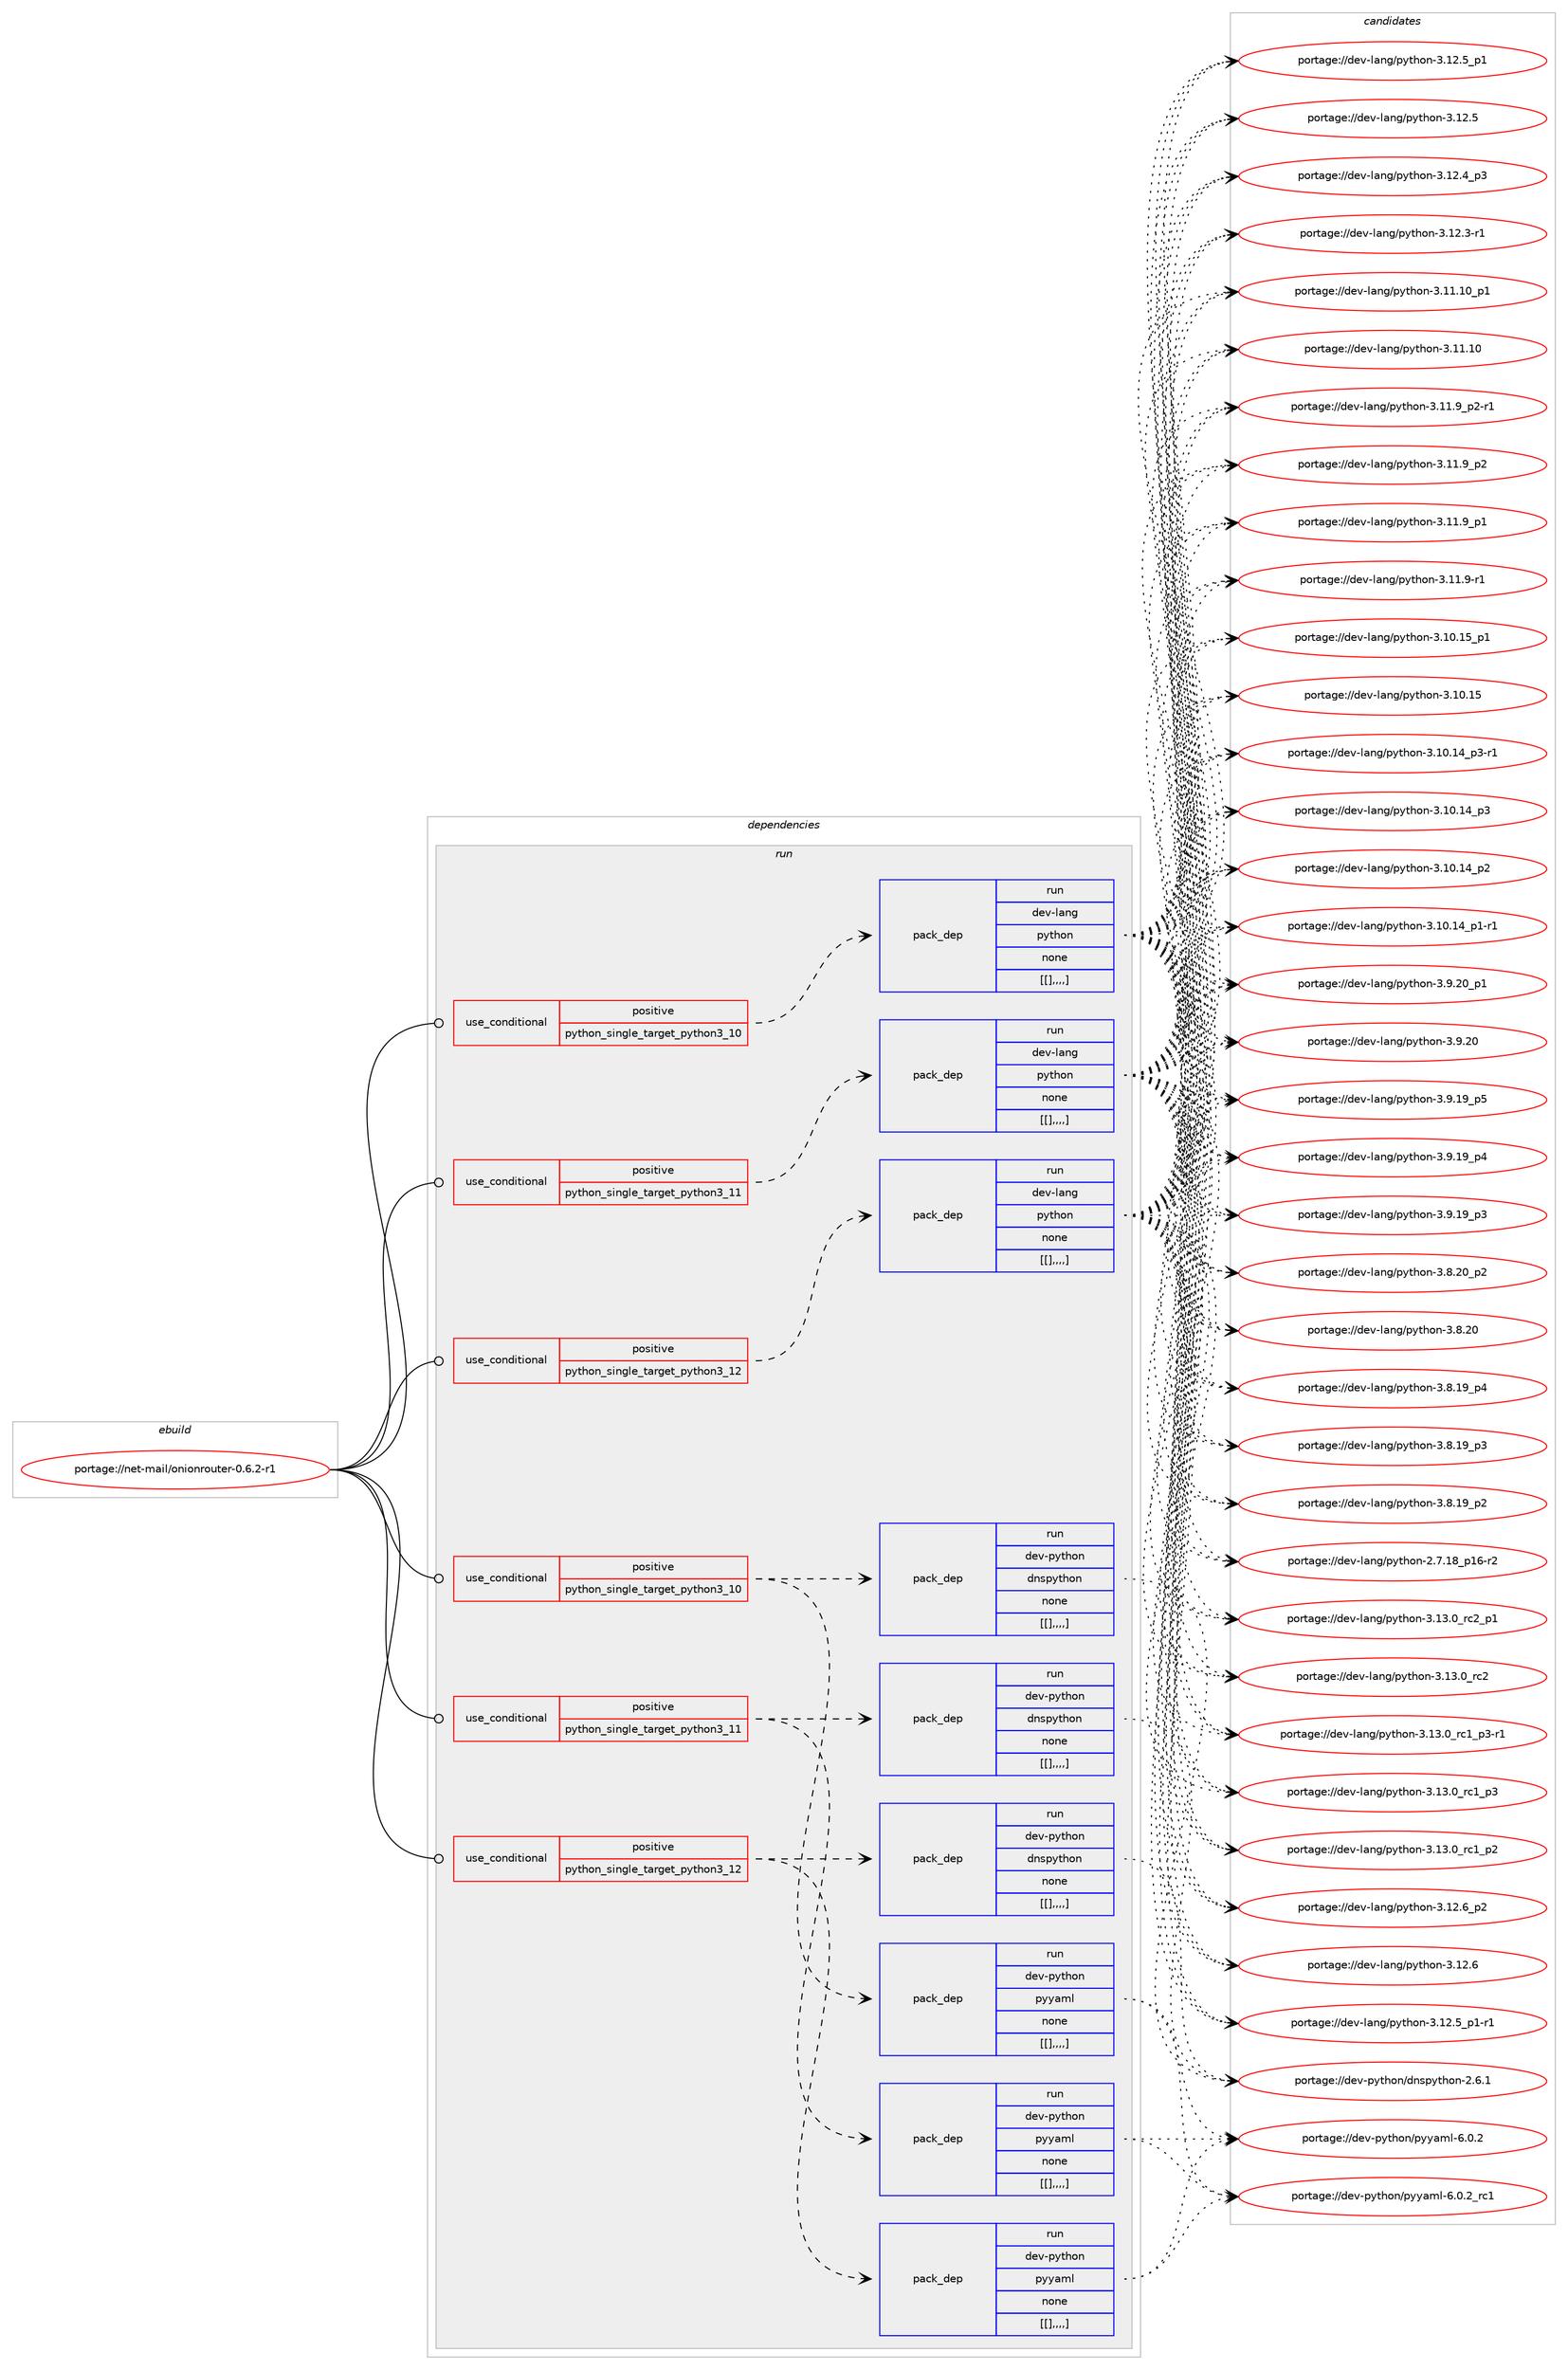 digraph prolog {

# *************
# Graph options
# *************

newrank=true;
concentrate=true;
compound=true;
graph [rankdir=LR,fontname=Helvetica,fontsize=10,ranksep=1.5];#, ranksep=2.5, nodesep=0.2];
edge  [arrowhead=vee];
node  [fontname=Helvetica,fontsize=10];

# **********
# The ebuild
# **********

subgraph cluster_leftcol {
color=gray;
label=<<i>ebuild</i>>;
id [label="portage://net-mail/onionrouter-0.6.2-r1", color=red, width=4, href="../net-mail/onionrouter-0.6.2-r1.svg"];
}

# ****************
# The dependencies
# ****************

subgraph cluster_midcol {
color=gray;
label=<<i>dependencies</i>>;
subgraph cluster_compile {
fillcolor="#eeeeee";
style=filled;
label=<<i>compile</i>>;
}
subgraph cluster_compileandrun {
fillcolor="#eeeeee";
style=filled;
label=<<i>compile and run</i>>;
}
subgraph cluster_run {
fillcolor="#eeeeee";
style=filled;
label=<<i>run</i>>;
subgraph cond99656 {
dependency376366 [label=<<TABLE BORDER="0" CELLBORDER="1" CELLSPACING="0" CELLPADDING="4"><TR><TD ROWSPAN="3" CELLPADDING="10">use_conditional</TD></TR><TR><TD>positive</TD></TR><TR><TD>python_single_target_python3_10</TD></TR></TABLE>>, shape=none, color=red];
subgraph pack274008 {
dependency376367 [label=<<TABLE BORDER="0" CELLBORDER="1" CELLSPACING="0" CELLPADDING="4" WIDTH="220"><TR><TD ROWSPAN="6" CELLPADDING="30">pack_dep</TD></TR><TR><TD WIDTH="110">run</TD></TR><TR><TD>dev-lang</TD></TR><TR><TD>python</TD></TR><TR><TD>none</TD></TR><TR><TD>[[],,,,]</TD></TR></TABLE>>, shape=none, color=blue];
}
dependency376366:e -> dependency376367:w [weight=20,style="dashed",arrowhead="vee"];
}
id:e -> dependency376366:w [weight=20,style="solid",arrowhead="odot"];
subgraph cond99657 {
dependency376368 [label=<<TABLE BORDER="0" CELLBORDER="1" CELLSPACING="0" CELLPADDING="4"><TR><TD ROWSPAN="3" CELLPADDING="10">use_conditional</TD></TR><TR><TD>positive</TD></TR><TR><TD>python_single_target_python3_10</TD></TR></TABLE>>, shape=none, color=red];
subgraph pack274009 {
dependency376369 [label=<<TABLE BORDER="0" CELLBORDER="1" CELLSPACING="0" CELLPADDING="4" WIDTH="220"><TR><TD ROWSPAN="6" CELLPADDING="30">pack_dep</TD></TR><TR><TD WIDTH="110">run</TD></TR><TR><TD>dev-python</TD></TR><TR><TD>dnspython</TD></TR><TR><TD>none</TD></TR><TR><TD>[[],,,,]</TD></TR></TABLE>>, shape=none, color=blue];
}
dependency376368:e -> dependency376369:w [weight=20,style="dashed",arrowhead="vee"];
subgraph pack274010 {
dependency376370 [label=<<TABLE BORDER="0" CELLBORDER="1" CELLSPACING="0" CELLPADDING="4" WIDTH="220"><TR><TD ROWSPAN="6" CELLPADDING="30">pack_dep</TD></TR><TR><TD WIDTH="110">run</TD></TR><TR><TD>dev-python</TD></TR><TR><TD>pyyaml</TD></TR><TR><TD>none</TD></TR><TR><TD>[[],,,,]</TD></TR></TABLE>>, shape=none, color=blue];
}
dependency376368:e -> dependency376370:w [weight=20,style="dashed",arrowhead="vee"];
}
id:e -> dependency376368:w [weight=20,style="solid",arrowhead="odot"];
subgraph cond99658 {
dependency376371 [label=<<TABLE BORDER="0" CELLBORDER="1" CELLSPACING="0" CELLPADDING="4"><TR><TD ROWSPAN="3" CELLPADDING="10">use_conditional</TD></TR><TR><TD>positive</TD></TR><TR><TD>python_single_target_python3_11</TD></TR></TABLE>>, shape=none, color=red];
subgraph pack274011 {
dependency376372 [label=<<TABLE BORDER="0" CELLBORDER="1" CELLSPACING="0" CELLPADDING="4" WIDTH="220"><TR><TD ROWSPAN="6" CELLPADDING="30">pack_dep</TD></TR><TR><TD WIDTH="110">run</TD></TR><TR><TD>dev-lang</TD></TR><TR><TD>python</TD></TR><TR><TD>none</TD></TR><TR><TD>[[],,,,]</TD></TR></TABLE>>, shape=none, color=blue];
}
dependency376371:e -> dependency376372:w [weight=20,style="dashed",arrowhead="vee"];
}
id:e -> dependency376371:w [weight=20,style="solid",arrowhead="odot"];
subgraph cond99659 {
dependency376373 [label=<<TABLE BORDER="0" CELLBORDER="1" CELLSPACING="0" CELLPADDING="4"><TR><TD ROWSPAN="3" CELLPADDING="10">use_conditional</TD></TR><TR><TD>positive</TD></TR><TR><TD>python_single_target_python3_11</TD></TR></TABLE>>, shape=none, color=red];
subgraph pack274012 {
dependency376374 [label=<<TABLE BORDER="0" CELLBORDER="1" CELLSPACING="0" CELLPADDING="4" WIDTH="220"><TR><TD ROWSPAN="6" CELLPADDING="30">pack_dep</TD></TR><TR><TD WIDTH="110">run</TD></TR><TR><TD>dev-python</TD></TR><TR><TD>dnspython</TD></TR><TR><TD>none</TD></TR><TR><TD>[[],,,,]</TD></TR></TABLE>>, shape=none, color=blue];
}
dependency376373:e -> dependency376374:w [weight=20,style="dashed",arrowhead="vee"];
subgraph pack274013 {
dependency376375 [label=<<TABLE BORDER="0" CELLBORDER="1" CELLSPACING="0" CELLPADDING="4" WIDTH="220"><TR><TD ROWSPAN="6" CELLPADDING="30">pack_dep</TD></TR><TR><TD WIDTH="110">run</TD></TR><TR><TD>dev-python</TD></TR><TR><TD>pyyaml</TD></TR><TR><TD>none</TD></TR><TR><TD>[[],,,,]</TD></TR></TABLE>>, shape=none, color=blue];
}
dependency376373:e -> dependency376375:w [weight=20,style="dashed",arrowhead="vee"];
}
id:e -> dependency376373:w [weight=20,style="solid",arrowhead="odot"];
subgraph cond99660 {
dependency376376 [label=<<TABLE BORDER="0" CELLBORDER="1" CELLSPACING="0" CELLPADDING="4"><TR><TD ROWSPAN="3" CELLPADDING="10">use_conditional</TD></TR><TR><TD>positive</TD></TR><TR><TD>python_single_target_python3_12</TD></TR></TABLE>>, shape=none, color=red];
subgraph pack274014 {
dependency376377 [label=<<TABLE BORDER="0" CELLBORDER="1" CELLSPACING="0" CELLPADDING="4" WIDTH="220"><TR><TD ROWSPAN="6" CELLPADDING="30">pack_dep</TD></TR><TR><TD WIDTH="110">run</TD></TR><TR><TD>dev-lang</TD></TR><TR><TD>python</TD></TR><TR><TD>none</TD></TR><TR><TD>[[],,,,]</TD></TR></TABLE>>, shape=none, color=blue];
}
dependency376376:e -> dependency376377:w [weight=20,style="dashed",arrowhead="vee"];
}
id:e -> dependency376376:w [weight=20,style="solid",arrowhead="odot"];
subgraph cond99661 {
dependency376378 [label=<<TABLE BORDER="0" CELLBORDER="1" CELLSPACING="0" CELLPADDING="4"><TR><TD ROWSPAN="3" CELLPADDING="10">use_conditional</TD></TR><TR><TD>positive</TD></TR><TR><TD>python_single_target_python3_12</TD></TR></TABLE>>, shape=none, color=red];
subgraph pack274015 {
dependency376379 [label=<<TABLE BORDER="0" CELLBORDER="1" CELLSPACING="0" CELLPADDING="4" WIDTH="220"><TR><TD ROWSPAN="6" CELLPADDING="30">pack_dep</TD></TR><TR><TD WIDTH="110">run</TD></TR><TR><TD>dev-python</TD></TR><TR><TD>dnspython</TD></TR><TR><TD>none</TD></TR><TR><TD>[[],,,,]</TD></TR></TABLE>>, shape=none, color=blue];
}
dependency376378:e -> dependency376379:w [weight=20,style="dashed",arrowhead="vee"];
subgraph pack274016 {
dependency376380 [label=<<TABLE BORDER="0" CELLBORDER="1" CELLSPACING="0" CELLPADDING="4" WIDTH="220"><TR><TD ROWSPAN="6" CELLPADDING="30">pack_dep</TD></TR><TR><TD WIDTH="110">run</TD></TR><TR><TD>dev-python</TD></TR><TR><TD>pyyaml</TD></TR><TR><TD>none</TD></TR><TR><TD>[[],,,,]</TD></TR></TABLE>>, shape=none, color=blue];
}
dependency376378:e -> dependency376380:w [weight=20,style="dashed",arrowhead="vee"];
}
id:e -> dependency376378:w [weight=20,style="solid",arrowhead="odot"];
}
}

# **************
# The candidates
# **************

subgraph cluster_choices {
rank=same;
color=gray;
label=<<i>candidates</i>>;

subgraph choice274008 {
color=black;
nodesep=1;
choice100101118451089711010347112121116104111110455146495146489511499509511249 [label="portage://dev-lang/python-3.13.0_rc2_p1", color=red, width=4,href="../dev-lang/python-3.13.0_rc2_p1.svg"];
choice10010111845108971101034711212111610411111045514649514648951149950 [label="portage://dev-lang/python-3.13.0_rc2", color=red, width=4,href="../dev-lang/python-3.13.0_rc2.svg"];
choice1001011184510897110103471121211161041111104551464951464895114994995112514511449 [label="portage://dev-lang/python-3.13.0_rc1_p3-r1", color=red, width=4,href="../dev-lang/python-3.13.0_rc1_p3-r1.svg"];
choice100101118451089711010347112121116104111110455146495146489511499499511251 [label="portage://dev-lang/python-3.13.0_rc1_p3", color=red, width=4,href="../dev-lang/python-3.13.0_rc1_p3.svg"];
choice100101118451089711010347112121116104111110455146495146489511499499511250 [label="portage://dev-lang/python-3.13.0_rc1_p2", color=red, width=4,href="../dev-lang/python-3.13.0_rc1_p2.svg"];
choice100101118451089711010347112121116104111110455146495046549511250 [label="portage://dev-lang/python-3.12.6_p2", color=red, width=4,href="../dev-lang/python-3.12.6_p2.svg"];
choice10010111845108971101034711212111610411111045514649504654 [label="portage://dev-lang/python-3.12.6", color=red, width=4,href="../dev-lang/python-3.12.6.svg"];
choice1001011184510897110103471121211161041111104551464950465395112494511449 [label="portage://dev-lang/python-3.12.5_p1-r1", color=red, width=4,href="../dev-lang/python-3.12.5_p1-r1.svg"];
choice100101118451089711010347112121116104111110455146495046539511249 [label="portage://dev-lang/python-3.12.5_p1", color=red, width=4,href="../dev-lang/python-3.12.5_p1.svg"];
choice10010111845108971101034711212111610411111045514649504653 [label="portage://dev-lang/python-3.12.5", color=red, width=4,href="../dev-lang/python-3.12.5.svg"];
choice100101118451089711010347112121116104111110455146495046529511251 [label="portage://dev-lang/python-3.12.4_p3", color=red, width=4,href="../dev-lang/python-3.12.4_p3.svg"];
choice100101118451089711010347112121116104111110455146495046514511449 [label="portage://dev-lang/python-3.12.3-r1", color=red, width=4,href="../dev-lang/python-3.12.3-r1.svg"];
choice10010111845108971101034711212111610411111045514649494649489511249 [label="portage://dev-lang/python-3.11.10_p1", color=red, width=4,href="../dev-lang/python-3.11.10_p1.svg"];
choice1001011184510897110103471121211161041111104551464949464948 [label="portage://dev-lang/python-3.11.10", color=red, width=4,href="../dev-lang/python-3.11.10.svg"];
choice1001011184510897110103471121211161041111104551464949465795112504511449 [label="portage://dev-lang/python-3.11.9_p2-r1", color=red, width=4,href="../dev-lang/python-3.11.9_p2-r1.svg"];
choice100101118451089711010347112121116104111110455146494946579511250 [label="portage://dev-lang/python-3.11.9_p2", color=red, width=4,href="../dev-lang/python-3.11.9_p2.svg"];
choice100101118451089711010347112121116104111110455146494946579511249 [label="portage://dev-lang/python-3.11.9_p1", color=red, width=4,href="../dev-lang/python-3.11.9_p1.svg"];
choice100101118451089711010347112121116104111110455146494946574511449 [label="portage://dev-lang/python-3.11.9-r1", color=red, width=4,href="../dev-lang/python-3.11.9-r1.svg"];
choice10010111845108971101034711212111610411111045514649484649539511249 [label="portage://dev-lang/python-3.10.15_p1", color=red, width=4,href="../dev-lang/python-3.10.15_p1.svg"];
choice1001011184510897110103471121211161041111104551464948464953 [label="portage://dev-lang/python-3.10.15", color=red, width=4,href="../dev-lang/python-3.10.15.svg"];
choice100101118451089711010347112121116104111110455146494846495295112514511449 [label="portage://dev-lang/python-3.10.14_p3-r1", color=red, width=4,href="../dev-lang/python-3.10.14_p3-r1.svg"];
choice10010111845108971101034711212111610411111045514649484649529511251 [label="portage://dev-lang/python-3.10.14_p3", color=red, width=4,href="../dev-lang/python-3.10.14_p3.svg"];
choice10010111845108971101034711212111610411111045514649484649529511250 [label="portage://dev-lang/python-3.10.14_p2", color=red, width=4,href="../dev-lang/python-3.10.14_p2.svg"];
choice100101118451089711010347112121116104111110455146494846495295112494511449 [label="portage://dev-lang/python-3.10.14_p1-r1", color=red, width=4,href="../dev-lang/python-3.10.14_p1-r1.svg"];
choice100101118451089711010347112121116104111110455146574650489511249 [label="portage://dev-lang/python-3.9.20_p1", color=red, width=4,href="../dev-lang/python-3.9.20_p1.svg"];
choice10010111845108971101034711212111610411111045514657465048 [label="portage://dev-lang/python-3.9.20", color=red, width=4,href="../dev-lang/python-3.9.20.svg"];
choice100101118451089711010347112121116104111110455146574649579511253 [label="portage://dev-lang/python-3.9.19_p5", color=red, width=4,href="../dev-lang/python-3.9.19_p5.svg"];
choice100101118451089711010347112121116104111110455146574649579511252 [label="portage://dev-lang/python-3.9.19_p4", color=red, width=4,href="../dev-lang/python-3.9.19_p4.svg"];
choice100101118451089711010347112121116104111110455146574649579511251 [label="portage://dev-lang/python-3.9.19_p3", color=red, width=4,href="../dev-lang/python-3.9.19_p3.svg"];
choice100101118451089711010347112121116104111110455146564650489511250 [label="portage://dev-lang/python-3.8.20_p2", color=red, width=4,href="../dev-lang/python-3.8.20_p2.svg"];
choice10010111845108971101034711212111610411111045514656465048 [label="portage://dev-lang/python-3.8.20", color=red, width=4,href="../dev-lang/python-3.8.20.svg"];
choice100101118451089711010347112121116104111110455146564649579511252 [label="portage://dev-lang/python-3.8.19_p4", color=red, width=4,href="../dev-lang/python-3.8.19_p4.svg"];
choice100101118451089711010347112121116104111110455146564649579511251 [label="portage://dev-lang/python-3.8.19_p3", color=red, width=4,href="../dev-lang/python-3.8.19_p3.svg"];
choice100101118451089711010347112121116104111110455146564649579511250 [label="portage://dev-lang/python-3.8.19_p2", color=red, width=4,href="../dev-lang/python-3.8.19_p2.svg"];
choice100101118451089711010347112121116104111110455046554649569511249544511450 [label="portage://dev-lang/python-2.7.18_p16-r2", color=red, width=4,href="../dev-lang/python-2.7.18_p16-r2.svg"];
dependency376367:e -> choice100101118451089711010347112121116104111110455146495146489511499509511249:w [style=dotted,weight="100"];
dependency376367:e -> choice10010111845108971101034711212111610411111045514649514648951149950:w [style=dotted,weight="100"];
dependency376367:e -> choice1001011184510897110103471121211161041111104551464951464895114994995112514511449:w [style=dotted,weight="100"];
dependency376367:e -> choice100101118451089711010347112121116104111110455146495146489511499499511251:w [style=dotted,weight="100"];
dependency376367:e -> choice100101118451089711010347112121116104111110455146495146489511499499511250:w [style=dotted,weight="100"];
dependency376367:e -> choice100101118451089711010347112121116104111110455146495046549511250:w [style=dotted,weight="100"];
dependency376367:e -> choice10010111845108971101034711212111610411111045514649504654:w [style=dotted,weight="100"];
dependency376367:e -> choice1001011184510897110103471121211161041111104551464950465395112494511449:w [style=dotted,weight="100"];
dependency376367:e -> choice100101118451089711010347112121116104111110455146495046539511249:w [style=dotted,weight="100"];
dependency376367:e -> choice10010111845108971101034711212111610411111045514649504653:w [style=dotted,weight="100"];
dependency376367:e -> choice100101118451089711010347112121116104111110455146495046529511251:w [style=dotted,weight="100"];
dependency376367:e -> choice100101118451089711010347112121116104111110455146495046514511449:w [style=dotted,weight="100"];
dependency376367:e -> choice10010111845108971101034711212111610411111045514649494649489511249:w [style=dotted,weight="100"];
dependency376367:e -> choice1001011184510897110103471121211161041111104551464949464948:w [style=dotted,weight="100"];
dependency376367:e -> choice1001011184510897110103471121211161041111104551464949465795112504511449:w [style=dotted,weight="100"];
dependency376367:e -> choice100101118451089711010347112121116104111110455146494946579511250:w [style=dotted,weight="100"];
dependency376367:e -> choice100101118451089711010347112121116104111110455146494946579511249:w [style=dotted,weight="100"];
dependency376367:e -> choice100101118451089711010347112121116104111110455146494946574511449:w [style=dotted,weight="100"];
dependency376367:e -> choice10010111845108971101034711212111610411111045514649484649539511249:w [style=dotted,weight="100"];
dependency376367:e -> choice1001011184510897110103471121211161041111104551464948464953:w [style=dotted,weight="100"];
dependency376367:e -> choice100101118451089711010347112121116104111110455146494846495295112514511449:w [style=dotted,weight="100"];
dependency376367:e -> choice10010111845108971101034711212111610411111045514649484649529511251:w [style=dotted,weight="100"];
dependency376367:e -> choice10010111845108971101034711212111610411111045514649484649529511250:w [style=dotted,weight="100"];
dependency376367:e -> choice100101118451089711010347112121116104111110455146494846495295112494511449:w [style=dotted,weight="100"];
dependency376367:e -> choice100101118451089711010347112121116104111110455146574650489511249:w [style=dotted,weight="100"];
dependency376367:e -> choice10010111845108971101034711212111610411111045514657465048:w [style=dotted,weight="100"];
dependency376367:e -> choice100101118451089711010347112121116104111110455146574649579511253:w [style=dotted,weight="100"];
dependency376367:e -> choice100101118451089711010347112121116104111110455146574649579511252:w [style=dotted,weight="100"];
dependency376367:e -> choice100101118451089711010347112121116104111110455146574649579511251:w [style=dotted,weight="100"];
dependency376367:e -> choice100101118451089711010347112121116104111110455146564650489511250:w [style=dotted,weight="100"];
dependency376367:e -> choice10010111845108971101034711212111610411111045514656465048:w [style=dotted,weight="100"];
dependency376367:e -> choice100101118451089711010347112121116104111110455146564649579511252:w [style=dotted,weight="100"];
dependency376367:e -> choice100101118451089711010347112121116104111110455146564649579511251:w [style=dotted,weight="100"];
dependency376367:e -> choice100101118451089711010347112121116104111110455146564649579511250:w [style=dotted,weight="100"];
dependency376367:e -> choice100101118451089711010347112121116104111110455046554649569511249544511450:w [style=dotted,weight="100"];
}
subgraph choice274009 {
color=black;
nodesep=1;
choice1001011184511212111610411111047100110115112121116104111110455046544649 [label="portage://dev-python/dnspython-2.6.1", color=red, width=4,href="../dev-python/dnspython-2.6.1.svg"];
dependency376369:e -> choice1001011184511212111610411111047100110115112121116104111110455046544649:w [style=dotted,weight="100"];
}
subgraph choice274010 {
color=black;
nodesep=1;
choice100101118451121211161041111104711212112197109108455446484650951149949 [label="portage://dev-python/pyyaml-6.0.2_rc1", color=red, width=4,href="../dev-python/pyyaml-6.0.2_rc1.svg"];
choice100101118451121211161041111104711212112197109108455446484650 [label="portage://dev-python/pyyaml-6.0.2", color=red, width=4,href="../dev-python/pyyaml-6.0.2.svg"];
dependency376370:e -> choice100101118451121211161041111104711212112197109108455446484650951149949:w [style=dotted,weight="100"];
dependency376370:e -> choice100101118451121211161041111104711212112197109108455446484650:w [style=dotted,weight="100"];
}
subgraph choice274011 {
color=black;
nodesep=1;
choice100101118451089711010347112121116104111110455146495146489511499509511249 [label="portage://dev-lang/python-3.13.0_rc2_p1", color=red, width=4,href="../dev-lang/python-3.13.0_rc2_p1.svg"];
choice10010111845108971101034711212111610411111045514649514648951149950 [label="portage://dev-lang/python-3.13.0_rc2", color=red, width=4,href="../dev-lang/python-3.13.0_rc2.svg"];
choice1001011184510897110103471121211161041111104551464951464895114994995112514511449 [label="portage://dev-lang/python-3.13.0_rc1_p3-r1", color=red, width=4,href="../dev-lang/python-3.13.0_rc1_p3-r1.svg"];
choice100101118451089711010347112121116104111110455146495146489511499499511251 [label="portage://dev-lang/python-3.13.0_rc1_p3", color=red, width=4,href="../dev-lang/python-3.13.0_rc1_p3.svg"];
choice100101118451089711010347112121116104111110455146495146489511499499511250 [label="portage://dev-lang/python-3.13.0_rc1_p2", color=red, width=4,href="../dev-lang/python-3.13.0_rc1_p2.svg"];
choice100101118451089711010347112121116104111110455146495046549511250 [label="portage://dev-lang/python-3.12.6_p2", color=red, width=4,href="../dev-lang/python-3.12.6_p2.svg"];
choice10010111845108971101034711212111610411111045514649504654 [label="portage://dev-lang/python-3.12.6", color=red, width=4,href="../dev-lang/python-3.12.6.svg"];
choice1001011184510897110103471121211161041111104551464950465395112494511449 [label="portage://dev-lang/python-3.12.5_p1-r1", color=red, width=4,href="../dev-lang/python-3.12.5_p1-r1.svg"];
choice100101118451089711010347112121116104111110455146495046539511249 [label="portage://dev-lang/python-3.12.5_p1", color=red, width=4,href="../dev-lang/python-3.12.5_p1.svg"];
choice10010111845108971101034711212111610411111045514649504653 [label="portage://dev-lang/python-3.12.5", color=red, width=4,href="../dev-lang/python-3.12.5.svg"];
choice100101118451089711010347112121116104111110455146495046529511251 [label="portage://dev-lang/python-3.12.4_p3", color=red, width=4,href="../dev-lang/python-3.12.4_p3.svg"];
choice100101118451089711010347112121116104111110455146495046514511449 [label="portage://dev-lang/python-3.12.3-r1", color=red, width=4,href="../dev-lang/python-3.12.3-r1.svg"];
choice10010111845108971101034711212111610411111045514649494649489511249 [label="portage://dev-lang/python-3.11.10_p1", color=red, width=4,href="../dev-lang/python-3.11.10_p1.svg"];
choice1001011184510897110103471121211161041111104551464949464948 [label="portage://dev-lang/python-3.11.10", color=red, width=4,href="../dev-lang/python-3.11.10.svg"];
choice1001011184510897110103471121211161041111104551464949465795112504511449 [label="portage://dev-lang/python-3.11.9_p2-r1", color=red, width=4,href="../dev-lang/python-3.11.9_p2-r1.svg"];
choice100101118451089711010347112121116104111110455146494946579511250 [label="portage://dev-lang/python-3.11.9_p2", color=red, width=4,href="../dev-lang/python-3.11.9_p2.svg"];
choice100101118451089711010347112121116104111110455146494946579511249 [label="portage://dev-lang/python-3.11.9_p1", color=red, width=4,href="../dev-lang/python-3.11.9_p1.svg"];
choice100101118451089711010347112121116104111110455146494946574511449 [label="portage://dev-lang/python-3.11.9-r1", color=red, width=4,href="../dev-lang/python-3.11.9-r1.svg"];
choice10010111845108971101034711212111610411111045514649484649539511249 [label="portage://dev-lang/python-3.10.15_p1", color=red, width=4,href="../dev-lang/python-3.10.15_p1.svg"];
choice1001011184510897110103471121211161041111104551464948464953 [label="portage://dev-lang/python-3.10.15", color=red, width=4,href="../dev-lang/python-3.10.15.svg"];
choice100101118451089711010347112121116104111110455146494846495295112514511449 [label="portage://dev-lang/python-3.10.14_p3-r1", color=red, width=4,href="../dev-lang/python-3.10.14_p3-r1.svg"];
choice10010111845108971101034711212111610411111045514649484649529511251 [label="portage://dev-lang/python-3.10.14_p3", color=red, width=4,href="../dev-lang/python-3.10.14_p3.svg"];
choice10010111845108971101034711212111610411111045514649484649529511250 [label="portage://dev-lang/python-3.10.14_p2", color=red, width=4,href="../dev-lang/python-3.10.14_p2.svg"];
choice100101118451089711010347112121116104111110455146494846495295112494511449 [label="portage://dev-lang/python-3.10.14_p1-r1", color=red, width=4,href="../dev-lang/python-3.10.14_p1-r1.svg"];
choice100101118451089711010347112121116104111110455146574650489511249 [label="portage://dev-lang/python-3.9.20_p1", color=red, width=4,href="../dev-lang/python-3.9.20_p1.svg"];
choice10010111845108971101034711212111610411111045514657465048 [label="portage://dev-lang/python-3.9.20", color=red, width=4,href="../dev-lang/python-3.9.20.svg"];
choice100101118451089711010347112121116104111110455146574649579511253 [label="portage://dev-lang/python-3.9.19_p5", color=red, width=4,href="../dev-lang/python-3.9.19_p5.svg"];
choice100101118451089711010347112121116104111110455146574649579511252 [label="portage://dev-lang/python-3.9.19_p4", color=red, width=4,href="../dev-lang/python-3.9.19_p4.svg"];
choice100101118451089711010347112121116104111110455146574649579511251 [label="portage://dev-lang/python-3.9.19_p3", color=red, width=4,href="../dev-lang/python-3.9.19_p3.svg"];
choice100101118451089711010347112121116104111110455146564650489511250 [label="portage://dev-lang/python-3.8.20_p2", color=red, width=4,href="../dev-lang/python-3.8.20_p2.svg"];
choice10010111845108971101034711212111610411111045514656465048 [label="portage://dev-lang/python-3.8.20", color=red, width=4,href="../dev-lang/python-3.8.20.svg"];
choice100101118451089711010347112121116104111110455146564649579511252 [label="portage://dev-lang/python-3.8.19_p4", color=red, width=4,href="../dev-lang/python-3.8.19_p4.svg"];
choice100101118451089711010347112121116104111110455146564649579511251 [label="portage://dev-lang/python-3.8.19_p3", color=red, width=4,href="../dev-lang/python-3.8.19_p3.svg"];
choice100101118451089711010347112121116104111110455146564649579511250 [label="portage://dev-lang/python-3.8.19_p2", color=red, width=4,href="../dev-lang/python-3.8.19_p2.svg"];
choice100101118451089711010347112121116104111110455046554649569511249544511450 [label="portage://dev-lang/python-2.7.18_p16-r2", color=red, width=4,href="../dev-lang/python-2.7.18_p16-r2.svg"];
dependency376372:e -> choice100101118451089711010347112121116104111110455146495146489511499509511249:w [style=dotted,weight="100"];
dependency376372:e -> choice10010111845108971101034711212111610411111045514649514648951149950:w [style=dotted,weight="100"];
dependency376372:e -> choice1001011184510897110103471121211161041111104551464951464895114994995112514511449:w [style=dotted,weight="100"];
dependency376372:e -> choice100101118451089711010347112121116104111110455146495146489511499499511251:w [style=dotted,weight="100"];
dependency376372:e -> choice100101118451089711010347112121116104111110455146495146489511499499511250:w [style=dotted,weight="100"];
dependency376372:e -> choice100101118451089711010347112121116104111110455146495046549511250:w [style=dotted,weight="100"];
dependency376372:e -> choice10010111845108971101034711212111610411111045514649504654:w [style=dotted,weight="100"];
dependency376372:e -> choice1001011184510897110103471121211161041111104551464950465395112494511449:w [style=dotted,weight="100"];
dependency376372:e -> choice100101118451089711010347112121116104111110455146495046539511249:w [style=dotted,weight="100"];
dependency376372:e -> choice10010111845108971101034711212111610411111045514649504653:w [style=dotted,weight="100"];
dependency376372:e -> choice100101118451089711010347112121116104111110455146495046529511251:w [style=dotted,weight="100"];
dependency376372:e -> choice100101118451089711010347112121116104111110455146495046514511449:w [style=dotted,weight="100"];
dependency376372:e -> choice10010111845108971101034711212111610411111045514649494649489511249:w [style=dotted,weight="100"];
dependency376372:e -> choice1001011184510897110103471121211161041111104551464949464948:w [style=dotted,weight="100"];
dependency376372:e -> choice1001011184510897110103471121211161041111104551464949465795112504511449:w [style=dotted,weight="100"];
dependency376372:e -> choice100101118451089711010347112121116104111110455146494946579511250:w [style=dotted,weight="100"];
dependency376372:e -> choice100101118451089711010347112121116104111110455146494946579511249:w [style=dotted,weight="100"];
dependency376372:e -> choice100101118451089711010347112121116104111110455146494946574511449:w [style=dotted,weight="100"];
dependency376372:e -> choice10010111845108971101034711212111610411111045514649484649539511249:w [style=dotted,weight="100"];
dependency376372:e -> choice1001011184510897110103471121211161041111104551464948464953:w [style=dotted,weight="100"];
dependency376372:e -> choice100101118451089711010347112121116104111110455146494846495295112514511449:w [style=dotted,weight="100"];
dependency376372:e -> choice10010111845108971101034711212111610411111045514649484649529511251:w [style=dotted,weight="100"];
dependency376372:e -> choice10010111845108971101034711212111610411111045514649484649529511250:w [style=dotted,weight="100"];
dependency376372:e -> choice100101118451089711010347112121116104111110455146494846495295112494511449:w [style=dotted,weight="100"];
dependency376372:e -> choice100101118451089711010347112121116104111110455146574650489511249:w [style=dotted,weight="100"];
dependency376372:e -> choice10010111845108971101034711212111610411111045514657465048:w [style=dotted,weight="100"];
dependency376372:e -> choice100101118451089711010347112121116104111110455146574649579511253:w [style=dotted,weight="100"];
dependency376372:e -> choice100101118451089711010347112121116104111110455146574649579511252:w [style=dotted,weight="100"];
dependency376372:e -> choice100101118451089711010347112121116104111110455146574649579511251:w [style=dotted,weight="100"];
dependency376372:e -> choice100101118451089711010347112121116104111110455146564650489511250:w [style=dotted,weight="100"];
dependency376372:e -> choice10010111845108971101034711212111610411111045514656465048:w [style=dotted,weight="100"];
dependency376372:e -> choice100101118451089711010347112121116104111110455146564649579511252:w [style=dotted,weight="100"];
dependency376372:e -> choice100101118451089711010347112121116104111110455146564649579511251:w [style=dotted,weight="100"];
dependency376372:e -> choice100101118451089711010347112121116104111110455146564649579511250:w [style=dotted,weight="100"];
dependency376372:e -> choice100101118451089711010347112121116104111110455046554649569511249544511450:w [style=dotted,weight="100"];
}
subgraph choice274012 {
color=black;
nodesep=1;
choice1001011184511212111610411111047100110115112121116104111110455046544649 [label="portage://dev-python/dnspython-2.6.1", color=red, width=4,href="../dev-python/dnspython-2.6.1.svg"];
dependency376374:e -> choice1001011184511212111610411111047100110115112121116104111110455046544649:w [style=dotted,weight="100"];
}
subgraph choice274013 {
color=black;
nodesep=1;
choice100101118451121211161041111104711212112197109108455446484650951149949 [label="portage://dev-python/pyyaml-6.0.2_rc1", color=red, width=4,href="../dev-python/pyyaml-6.0.2_rc1.svg"];
choice100101118451121211161041111104711212112197109108455446484650 [label="portage://dev-python/pyyaml-6.0.2", color=red, width=4,href="../dev-python/pyyaml-6.0.2.svg"];
dependency376375:e -> choice100101118451121211161041111104711212112197109108455446484650951149949:w [style=dotted,weight="100"];
dependency376375:e -> choice100101118451121211161041111104711212112197109108455446484650:w [style=dotted,weight="100"];
}
subgraph choice274014 {
color=black;
nodesep=1;
choice100101118451089711010347112121116104111110455146495146489511499509511249 [label="portage://dev-lang/python-3.13.0_rc2_p1", color=red, width=4,href="../dev-lang/python-3.13.0_rc2_p1.svg"];
choice10010111845108971101034711212111610411111045514649514648951149950 [label="portage://dev-lang/python-3.13.0_rc2", color=red, width=4,href="../dev-lang/python-3.13.0_rc2.svg"];
choice1001011184510897110103471121211161041111104551464951464895114994995112514511449 [label="portage://dev-lang/python-3.13.0_rc1_p3-r1", color=red, width=4,href="../dev-lang/python-3.13.0_rc1_p3-r1.svg"];
choice100101118451089711010347112121116104111110455146495146489511499499511251 [label="portage://dev-lang/python-3.13.0_rc1_p3", color=red, width=4,href="../dev-lang/python-3.13.0_rc1_p3.svg"];
choice100101118451089711010347112121116104111110455146495146489511499499511250 [label="portage://dev-lang/python-3.13.0_rc1_p2", color=red, width=4,href="../dev-lang/python-3.13.0_rc1_p2.svg"];
choice100101118451089711010347112121116104111110455146495046549511250 [label="portage://dev-lang/python-3.12.6_p2", color=red, width=4,href="../dev-lang/python-3.12.6_p2.svg"];
choice10010111845108971101034711212111610411111045514649504654 [label="portage://dev-lang/python-3.12.6", color=red, width=4,href="../dev-lang/python-3.12.6.svg"];
choice1001011184510897110103471121211161041111104551464950465395112494511449 [label="portage://dev-lang/python-3.12.5_p1-r1", color=red, width=4,href="../dev-lang/python-3.12.5_p1-r1.svg"];
choice100101118451089711010347112121116104111110455146495046539511249 [label="portage://dev-lang/python-3.12.5_p1", color=red, width=4,href="../dev-lang/python-3.12.5_p1.svg"];
choice10010111845108971101034711212111610411111045514649504653 [label="portage://dev-lang/python-3.12.5", color=red, width=4,href="../dev-lang/python-3.12.5.svg"];
choice100101118451089711010347112121116104111110455146495046529511251 [label="portage://dev-lang/python-3.12.4_p3", color=red, width=4,href="../dev-lang/python-3.12.4_p3.svg"];
choice100101118451089711010347112121116104111110455146495046514511449 [label="portage://dev-lang/python-3.12.3-r1", color=red, width=4,href="../dev-lang/python-3.12.3-r1.svg"];
choice10010111845108971101034711212111610411111045514649494649489511249 [label="portage://dev-lang/python-3.11.10_p1", color=red, width=4,href="../dev-lang/python-3.11.10_p1.svg"];
choice1001011184510897110103471121211161041111104551464949464948 [label="portage://dev-lang/python-3.11.10", color=red, width=4,href="../dev-lang/python-3.11.10.svg"];
choice1001011184510897110103471121211161041111104551464949465795112504511449 [label="portage://dev-lang/python-3.11.9_p2-r1", color=red, width=4,href="../dev-lang/python-3.11.9_p2-r1.svg"];
choice100101118451089711010347112121116104111110455146494946579511250 [label="portage://dev-lang/python-3.11.9_p2", color=red, width=4,href="../dev-lang/python-3.11.9_p2.svg"];
choice100101118451089711010347112121116104111110455146494946579511249 [label="portage://dev-lang/python-3.11.9_p1", color=red, width=4,href="../dev-lang/python-3.11.9_p1.svg"];
choice100101118451089711010347112121116104111110455146494946574511449 [label="portage://dev-lang/python-3.11.9-r1", color=red, width=4,href="../dev-lang/python-3.11.9-r1.svg"];
choice10010111845108971101034711212111610411111045514649484649539511249 [label="portage://dev-lang/python-3.10.15_p1", color=red, width=4,href="../dev-lang/python-3.10.15_p1.svg"];
choice1001011184510897110103471121211161041111104551464948464953 [label="portage://dev-lang/python-3.10.15", color=red, width=4,href="../dev-lang/python-3.10.15.svg"];
choice100101118451089711010347112121116104111110455146494846495295112514511449 [label="portage://dev-lang/python-3.10.14_p3-r1", color=red, width=4,href="../dev-lang/python-3.10.14_p3-r1.svg"];
choice10010111845108971101034711212111610411111045514649484649529511251 [label="portage://dev-lang/python-3.10.14_p3", color=red, width=4,href="../dev-lang/python-3.10.14_p3.svg"];
choice10010111845108971101034711212111610411111045514649484649529511250 [label="portage://dev-lang/python-3.10.14_p2", color=red, width=4,href="../dev-lang/python-3.10.14_p2.svg"];
choice100101118451089711010347112121116104111110455146494846495295112494511449 [label="portage://dev-lang/python-3.10.14_p1-r1", color=red, width=4,href="../dev-lang/python-3.10.14_p1-r1.svg"];
choice100101118451089711010347112121116104111110455146574650489511249 [label="portage://dev-lang/python-3.9.20_p1", color=red, width=4,href="../dev-lang/python-3.9.20_p1.svg"];
choice10010111845108971101034711212111610411111045514657465048 [label="portage://dev-lang/python-3.9.20", color=red, width=4,href="../dev-lang/python-3.9.20.svg"];
choice100101118451089711010347112121116104111110455146574649579511253 [label="portage://dev-lang/python-3.9.19_p5", color=red, width=4,href="../dev-lang/python-3.9.19_p5.svg"];
choice100101118451089711010347112121116104111110455146574649579511252 [label="portage://dev-lang/python-3.9.19_p4", color=red, width=4,href="../dev-lang/python-3.9.19_p4.svg"];
choice100101118451089711010347112121116104111110455146574649579511251 [label="portage://dev-lang/python-3.9.19_p3", color=red, width=4,href="../dev-lang/python-3.9.19_p3.svg"];
choice100101118451089711010347112121116104111110455146564650489511250 [label="portage://dev-lang/python-3.8.20_p2", color=red, width=4,href="../dev-lang/python-3.8.20_p2.svg"];
choice10010111845108971101034711212111610411111045514656465048 [label="portage://dev-lang/python-3.8.20", color=red, width=4,href="../dev-lang/python-3.8.20.svg"];
choice100101118451089711010347112121116104111110455146564649579511252 [label="portage://dev-lang/python-3.8.19_p4", color=red, width=4,href="../dev-lang/python-3.8.19_p4.svg"];
choice100101118451089711010347112121116104111110455146564649579511251 [label="portage://dev-lang/python-3.8.19_p3", color=red, width=4,href="../dev-lang/python-3.8.19_p3.svg"];
choice100101118451089711010347112121116104111110455146564649579511250 [label="portage://dev-lang/python-3.8.19_p2", color=red, width=4,href="../dev-lang/python-3.8.19_p2.svg"];
choice100101118451089711010347112121116104111110455046554649569511249544511450 [label="portage://dev-lang/python-2.7.18_p16-r2", color=red, width=4,href="../dev-lang/python-2.7.18_p16-r2.svg"];
dependency376377:e -> choice100101118451089711010347112121116104111110455146495146489511499509511249:w [style=dotted,weight="100"];
dependency376377:e -> choice10010111845108971101034711212111610411111045514649514648951149950:w [style=dotted,weight="100"];
dependency376377:e -> choice1001011184510897110103471121211161041111104551464951464895114994995112514511449:w [style=dotted,weight="100"];
dependency376377:e -> choice100101118451089711010347112121116104111110455146495146489511499499511251:w [style=dotted,weight="100"];
dependency376377:e -> choice100101118451089711010347112121116104111110455146495146489511499499511250:w [style=dotted,weight="100"];
dependency376377:e -> choice100101118451089711010347112121116104111110455146495046549511250:w [style=dotted,weight="100"];
dependency376377:e -> choice10010111845108971101034711212111610411111045514649504654:w [style=dotted,weight="100"];
dependency376377:e -> choice1001011184510897110103471121211161041111104551464950465395112494511449:w [style=dotted,weight="100"];
dependency376377:e -> choice100101118451089711010347112121116104111110455146495046539511249:w [style=dotted,weight="100"];
dependency376377:e -> choice10010111845108971101034711212111610411111045514649504653:w [style=dotted,weight="100"];
dependency376377:e -> choice100101118451089711010347112121116104111110455146495046529511251:w [style=dotted,weight="100"];
dependency376377:e -> choice100101118451089711010347112121116104111110455146495046514511449:w [style=dotted,weight="100"];
dependency376377:e -> choice10010111845108971101034711212111610411111045514649494649489511249:w [style=dotted,weight="100"];
dependency376377:e -> choice1001011184510897110103471121211161041111104551464949464948:w [style=dotted,weight="100"];
dependency376377:e -> choice1001011184510897110103471121211161041111104551464949465795112504511449:w [style=dotted,weight="100"];
dependency376377:e -> choice100101118451089711010347112121116104111110455146494946579511250:w [style=dotted,weight="100"];
dependency376377:e -> choice100101118451089711010347112121116104111110455146494946579511249:w [style=dotted,weight="100"];
dependency376377:e -> choice100101118451089711010347112121116104111110455146494946574511449:w [style=dotted,weight="100"];
dependency376377:e -> choice10010111845108971101034711212111610411111045514649484649539511249:w [style=dotted,weight="100"];
dependency376377:e -> choice1001011184510897110103471121211161041111104551464948464953:w [style=dotted,weight="100"];
dependency376377:e -> choice100101118451089711010347112121116104111110455146494846495295112514511449:w [style=dotted,weight="100"];
dependency376377:e -> choice10010111845108971101034711212111610411111045514649484649529511251:w [style=dotted,weight="100"];
dependency376377:e -> choice10010111845108971101034711212111610411111045514649484649529511250:w [style=dotted,weight="100"];
dependency376377:e -> choice100101118451089711010347112121116104111110455146494846495295112494511449:w [style=dotted,weight="100"];
dependency376377:e -> choice100101118451089711010347112121116104111110455146574650489511249:w [style=dotted,weight="100"];
dependency376377:e -> choice10010111845108971101034711212111610411111045514657465048:w [style=dotted,weight="100"];
dependency376377:e -> choice100101118451089711010347112121116104111110455146574649579511253:w [style=dotted,weight="100"];
dependency376377:e -> choice100101118451089711010347112121116104111110455146574649579511252:w [style=dotted,weight="100"];
dependency376377:e -> choice100101118451089711010347112121116104111110455146574649579511251:w [style=dotted,weight="100"];
dependency376377:e -> choice100101118451089711010347112121116104111110455146564650489511250:w [style=dotted,weight="100"];
dependency376377:e -> choice10010111845108971101034711212111610411111045514656465048:w [style=dotted,weight="100"];
dependency376377:e -> choice100101118451089711010347112121116104111110455146564649579511252:w [style=dotted,weight="100"];
dependency376377:e -> choice100101118451089711010347112121116104111110455146564649579511251:w [style=dotted,weight="100"];
dependency376377:e -> choice100101118451089711010347112121116104111110455146564649579511250:w [style=dotted,weight="100"];
dependency376377:e -> choice100101118451089711010347112121116104111110455046554649569511249544511450:w [style=dotted,weight="100"];
}
subgraph choice274015 {
color=black;
nodesep=1;
choice1001011184511212111610411111047100110115112121116104111110455046544649 [label="portage://dev-python/dnspython-2.6.1", color=red, width=4,href="../dev-python/dnspython-2.6.1.svg"];
dependency376379:e -> choice1001011184511212111610411111047100110115112121116104111110455046544649:w [style=dotted,weight="100"];
}
subgraph choice274016 {
color=black;
nodesep=1;
choice100101118451121211161041111104711212112197109108455446484650951149949 [label="portage://dev-python/pyyaml-6.0.2_rc1", color=red, width=4,href="../dev-python/pyyaml-6.0.2_rc1.svg"];
choice100101118451121211161041111104711212112197109108455446484650 [label="portage://dev-python/pyyaml-6.0.2", color=red, width=4,href="../dev-python/pyyaml-6.0.2.svg"];
dependency376380:e -> choice100101118451121211161041111104711212112197109108455446484650951149949:w [style=dotted,weight="100"];
dependency376380:e -> choice100101118451121211161041111104711212112197109108455446484650:w [style=dotted,weight="100"];
}
}

}
